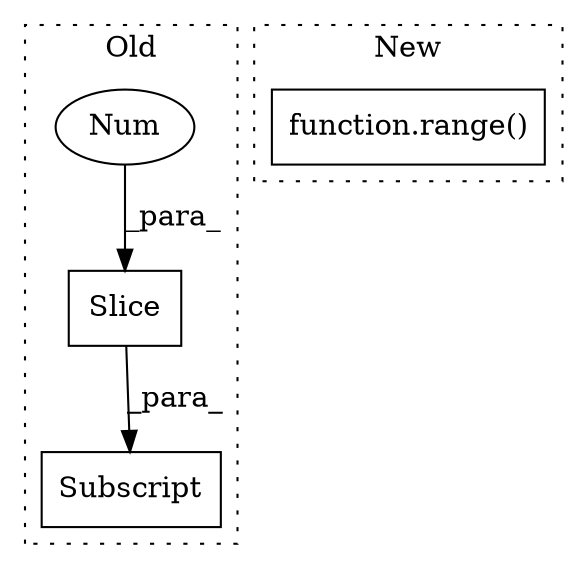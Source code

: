 digraph G {
subgraph cluster0 {
1 [label="Slice" a="80" s="1748" l="2" shape="box"];
3 [label="Subscript" a="63" s="1729,0" l="22,0" shape="box"];
4 [label="Num" a="76" s="1748" l="1" shape="ellipse"];
label = "Old";
style="dotted";
}
subgraph cluster1 {
2 [label="function.range()" a="75" s="1455,1484" l="6,1" shape="box"];
label = "New";
style="dotted";
}
1 -> 3 [label="_para_"];
4 -> 1 [label="_para_"];
}
